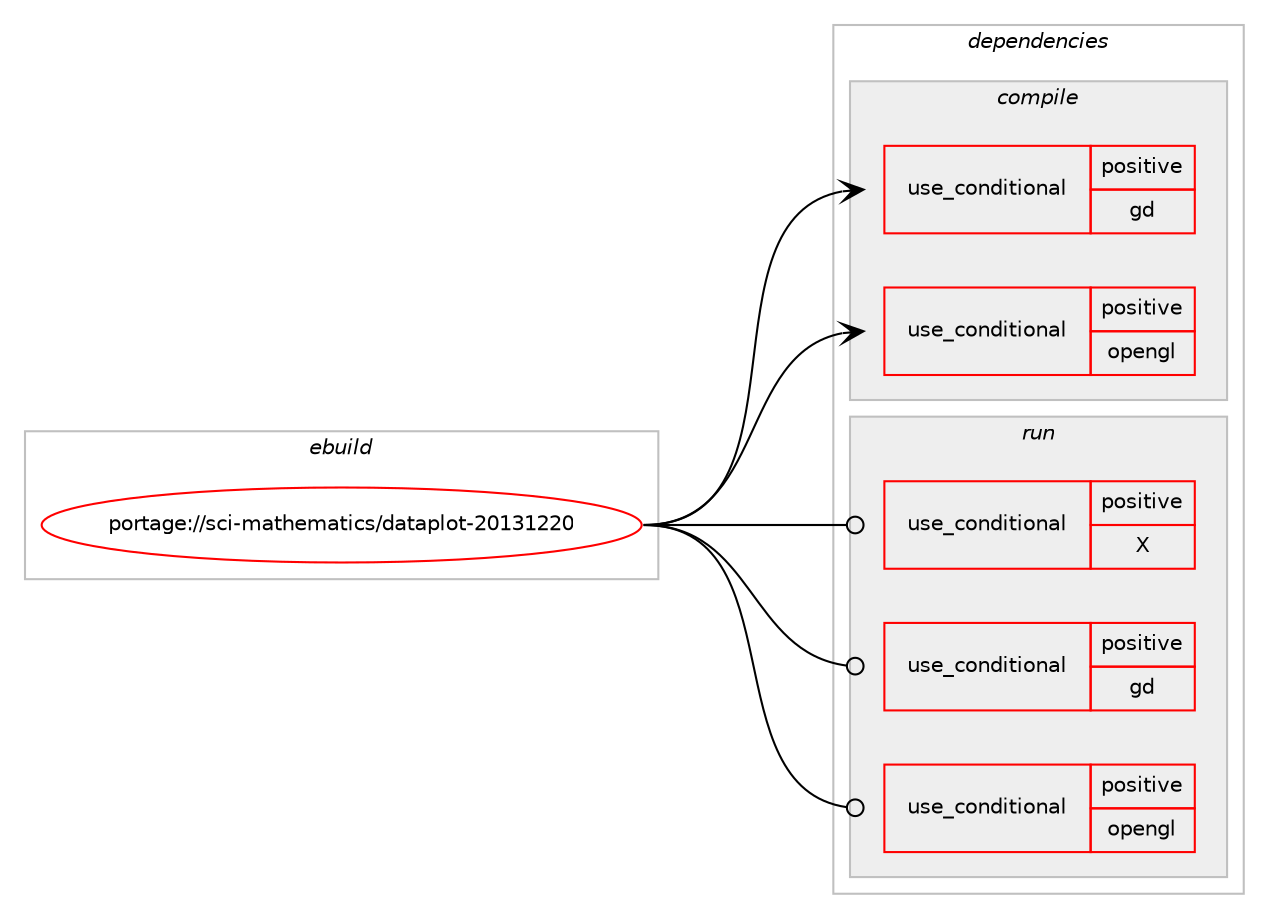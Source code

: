 digraph prolog {

# *************
# Graph options
# *************

newrank=true;
concentrate=true;
compound=true;
graph [rankdir=LR,fontname=Helvetica,fontsize=10,ranksep=1.5];#, ranksep=2.5, nodesep=0.2];
edge  [arrowhead=vee];
node  [fontname=Helvetica,fontsize=10];

# **********
# The ebuild
# **********

subgraph cluster_leftcol {
color=gray;
rank=same;
label=<<i>ebuild</i>>;
id [label="portage://sci-mathematics/dataplot-20131220", color=red, width=4, href="../sci-mathematics/dataplot-20131220.svg"];
}

# ****************
# The dependencies
# ****************

subgraph cluster_midcol {
color=gray;
label=<<i>dependencies</i>>;
subgraph cluster_compile {
fillcolor="#eeeeee";
style=filled;
label=<<i>compile</i>>;
subgraph cond105427 {
dependency203669 [label=<<TABLE BORDER="0" CELLBORDER="1" CELLSPACING="0" CELLPADDING="4"><TR><TD ROWSPAN="3" CELLPADDING="10">use_conditional</TD></TR><TR><TD>positive</TD></TR><TR><TD>gd</TD></TR></TABLE>>, shape=none, color=red];
# *** BEGIN UNKNOWN DEPENDENCY TYPE (TODO) ***
# dependency203669 -> package_dependency(portage://sci-mathematics/dataplot-20131220,install,no,media-libs,gd,none,[,,],[],[use(enable(png),none),use(enable(jpeg),none)])
# *** END UNKNOWN DEPENDENCY TYPE (TODO) ***

}
id:e -> dependency203669:w [weight=20,style="solid",arrowhead="vee"];
subgraph cond105428 {
dependency203670 [label=<<TABLE BORDER="0" CELLBORDER="1" CELLSPACING="0" CELLPADDING="4"><TR><TD ROWSPAN="3" CELLPADDING="10">use_conditional</TD></TR><TR><TD>positive</TD></TR><TR><TD>opengl</TD></TR></TABLE>>, shape=none, color=red];
# *** BEGIN UNKNOWN DEPENDENCY TYPE (TODO) ***
# dependency203670 -> package_dependency(portage://sci-mathematics/dataplot-20131220,install,no,virtual,opengl,none,[,,],[],[])
# *** END UNKNOWN DEPENDENCY TYPE (TODO) ***

}
id:e -> dependency203670:w [weight=20,style="solid",arrowhead="vee"];
# *** BEGIN UNKNOWN DEPENDENCY TYPE (TODO) ***
# id -> package_dependency(portage://sci-mathematics/dataplot-20131220,install,no,media-libs,plotutils,none,[,,],[],[])
# *** END UNKNOWN DEPENDENCY TYPE (TODO) ***

# *** BEGIN UNKNOWN DEPENDENCY TYPE (TODO) ***
# id -> package_dependency(portage://sci-mathematics/dataplot-20131220,install,no,virtual,fortran,none,[,,],[],[])
# *** END UNKNOWN DEPENDENCY TYPE (TODO) ***

# *** BEGIN UNKNOWN DEPENDENCY TYPE (TODO) ***
# id -> package_dependency(portage://sci-mathematics/dataplot-20131220,install,no,virtual,pkgconfig,none,[,,],[],[])
# *** END UNKNOWN DEPENDENCY TYPE (TODO) ***

}
subgraph cluster_compileandrun {
fillcolor="#eeeeee";
style=filled;
label=<<i>compile and run</i>>;
}
subgraph cluster_run {
fillcolor="#eeeeee";
style=filled;
label=<<i>run</i>>;
subgraph cond105429 {
dependency203671 [label=<<TABLE BORDER="0" CELLBORDER="1" CELLSPACING="0" CELLPADDING="4"><TR><TD ROWSPAN="3" CELLPADDING="10">use_conditional</TD></TR><TR><TD>positive</TD></TR><TR><TD>X</TD></TR></TABLE>>, shape=none, color=red];
# *** BEGIN UNKNOWN DEPENDENCY TYPE (TODO) ***
# dependency203671 -> package_dependency(portage://sci-mathematics/dataplot-20131220,run,no,x11-misc,xdg-utils,none,[,,],[],[])
# *** END UNKNOWN DEPENDENCY TYPE (TODO) ***

}
id:e -> dependency203671:w [weight=20,style="solid",arrowhead="odot"];
subgraph cond105430 {
dependency203672 [label=<<TABLE BORDER="0" CELLBORDER="1" CELLSPACING="0" CELLPADDING="4"><TR><TD ROWSPAN="3" CELLPADDING="10">use_conditional</TD></TR><TR><TD>positive</TD></TR><TR><TD>gd</TD></TR></TABLE>>, shape=none, color=red];
# *** BEGIN UNKNOWN DEPENDENCY TYPE (TODO) ***
# dependency203672 -> package_dependency(portage://sci-mathematics/dataplot-20131220,run,no,media-libs,gd,none,[,,],[],[use(enable(png),none),use(enable(jpeg),none)])
# *** END UNKNOWN DEPENDENCY TYPE (TODO) ***

}
id:e -> dependency203672:w [weight=20,style="solid",arrowhead="odot"];
subgraph cond105431 {
dependency203673 [label=<<TABLE BORDER="0" CELLBORDER="1" CELLSPACING="0" CELLPADDING="4"><TR><TD ROWSPAN="3" CELLPADDING="10">use_conditional</TD></TR><TR><TD>positive</TD></TR><TR><TD>opengl</TD></TR></TABLE>>, shape=none, color=red];
# *** BEGIN UNKNOWN DEPENDENCY TYPE (TODO) ***
# dependency203673 -> package_dependency(portage://sci-mathematics/dataplot-20131220,run,no,virtual,opengl,none,[,,],[],[])
# *** END UNKNOWN DEPENDENCY TYPE (TODO) ***

}
id:e -> dependency203673:w [weight=20,style="solid",arrowhead="odot"];
# *** BEGIN UNKNOWN DEPENDENCY TYPE (TODO) ***
# id -> package_dependency(portage://sci-mathematics/dataplot-20131220,run,no,media-libs,plotutils,none,[,,],[],[])
# *** END UNKNOWN DEPENDENCY TYPE (TODO) ***

# *** BEGIN UNKNOWN DEPENDENCY TYPE (TODO) ***
# id -> package_dependency(portage://sci-mathematics/dataplot-20131220,run,no,virtual,fortran,none,[,,],[],[])
# *** END UNKNOWN DEPENDENCY TYPE (TODO) ***

}
}

# **************
# The candidates
# **************

subgraph cluster_choices {
rank=same;
color=gray;
label=<<i>candidates</i>>;

}

}
